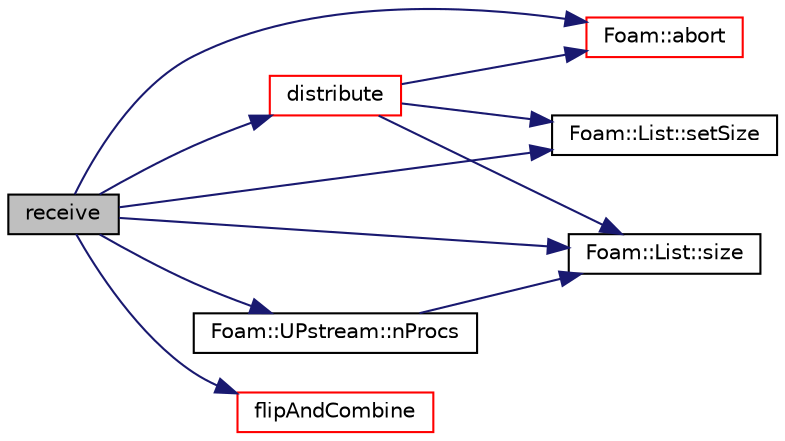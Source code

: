 digraph "receive"
{
  bgcolor="transparent";
  edge [fontname="Helvetica",fontsize="10",labelfontname="Helvetica",labelfontsize="10"];
  node [fontname="Helvetica",fontsize="10",shape=record];
  rankdir="LR";
  Node2054 [label="receive",height=0.2,width=0.4,color="black", fillcolor="grey75", style="filled", fontcolor="black"];
  Node2054 -> Node2055 [color="midnightblue",fontsize="10",style="solid",fontname="Helvetica"];
  Node2055 [label="Foam::abort",height=0.2,width=0.4,color="red",URL="$a21851.html#a447107a607d03e417307c203fa5fb44b"];
  Node2054 -> Node2100 [color="midnightblue",fontsize="10",style="solid",fontname="Helvetica"];
  Node2100 [label="distribute",height=0.2,width=0.4,color="red",URL="$a28525.html#a333f631776644ef8e70cae68822cc5d5",tooltip="Distribute data. Note:schedule only used for Pstream::scheduled. "];
  Node2100 -> Node2055 [color="midnightblue",fontsize="10",style="solid",fontname="Helvetica"];
  Node2100 -> Node2105 [color="midnightblue",fontsize="10",style="solid",fontname="Helvetica"];
  Node2105 [label="Foam::List::setSize",height=0.2,width=0.4,color="black",URL="$a26833.html#aedb985ffeaf1bdbfeccc2a8730405703",tooltip="Reset size of List. "];
  Node2100 -> Node2106 [color="midnightblue",fontsize="10",style="solid",fontname="Helvetica"];
  Node2106 [label="Foam::List::size",height=0.2,width=0.4,color="black",URL="$a26833.html#a8a5f6fa29bd4b500caf186f60245b384",tooltip="Override size to be inconsistent with allocated storage. "];
  Node2054 -> Node2109 [color="midnightblue",fontsize="10",style="solid",fontname="Helvetica"];
  Node2109 [label="flipAndCombine",height=0.2,width=0.4,color="red",URL="$a28525.html#acb225ce57bcaca9e5606ec223ef14b99"];
  Node2054 -> Node2116 [color="midnightblue",fontsize="10",style="solid",fontname="Helvetica"];
  Node2116 [label="Foam::UPstream::nProcs",height=0.2,width=0.4,color="black",URL="$a27377.html#aada0e04d8127eda8ee95be0772754a4f",tooltip="Number of processes in parallel run. "];
  Node2116 -> Node2106 [color="midnightblue",fontsize="10",style="solid",fontname="Helvetica"];
  Node2054 -> Node2105 [color="midnightblue",fontsize="10",style="solid",fontname="Helvetica"];
  Node2054 -> Node2106 [color="midnightblue",fontsize="10",style="solid",fontname="Helvetica"];
}
